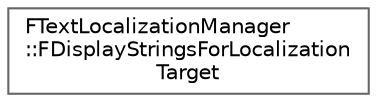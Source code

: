 digraph "Graphical Class Hierarchy"
{
 // INTERACTIVE_SVG=YES
 // LATEX_PDF_SIZE
  bgcolor="transparent";
  edge [fontname=Helvetica,fontsize=10,labelfontname=Helvetica,labelfontsize=10];
  node [fontname=Helvetica,fontsize=10,shape=box,height=0.2,width=0.4];
  rankdir="LR";
  Node0 [id="Node000000",label="FTextLocalizationManager\l::FDisplayStringsForLocalization\lTarget",height=0.2,width=0.4,color="grey40", fillcolor="white", style="filled",URL="$d4/dd0/structFTextLocalizationManager_1_1FDisplayStringsForLocalizationTarget.html",tooltip=" "];
}
